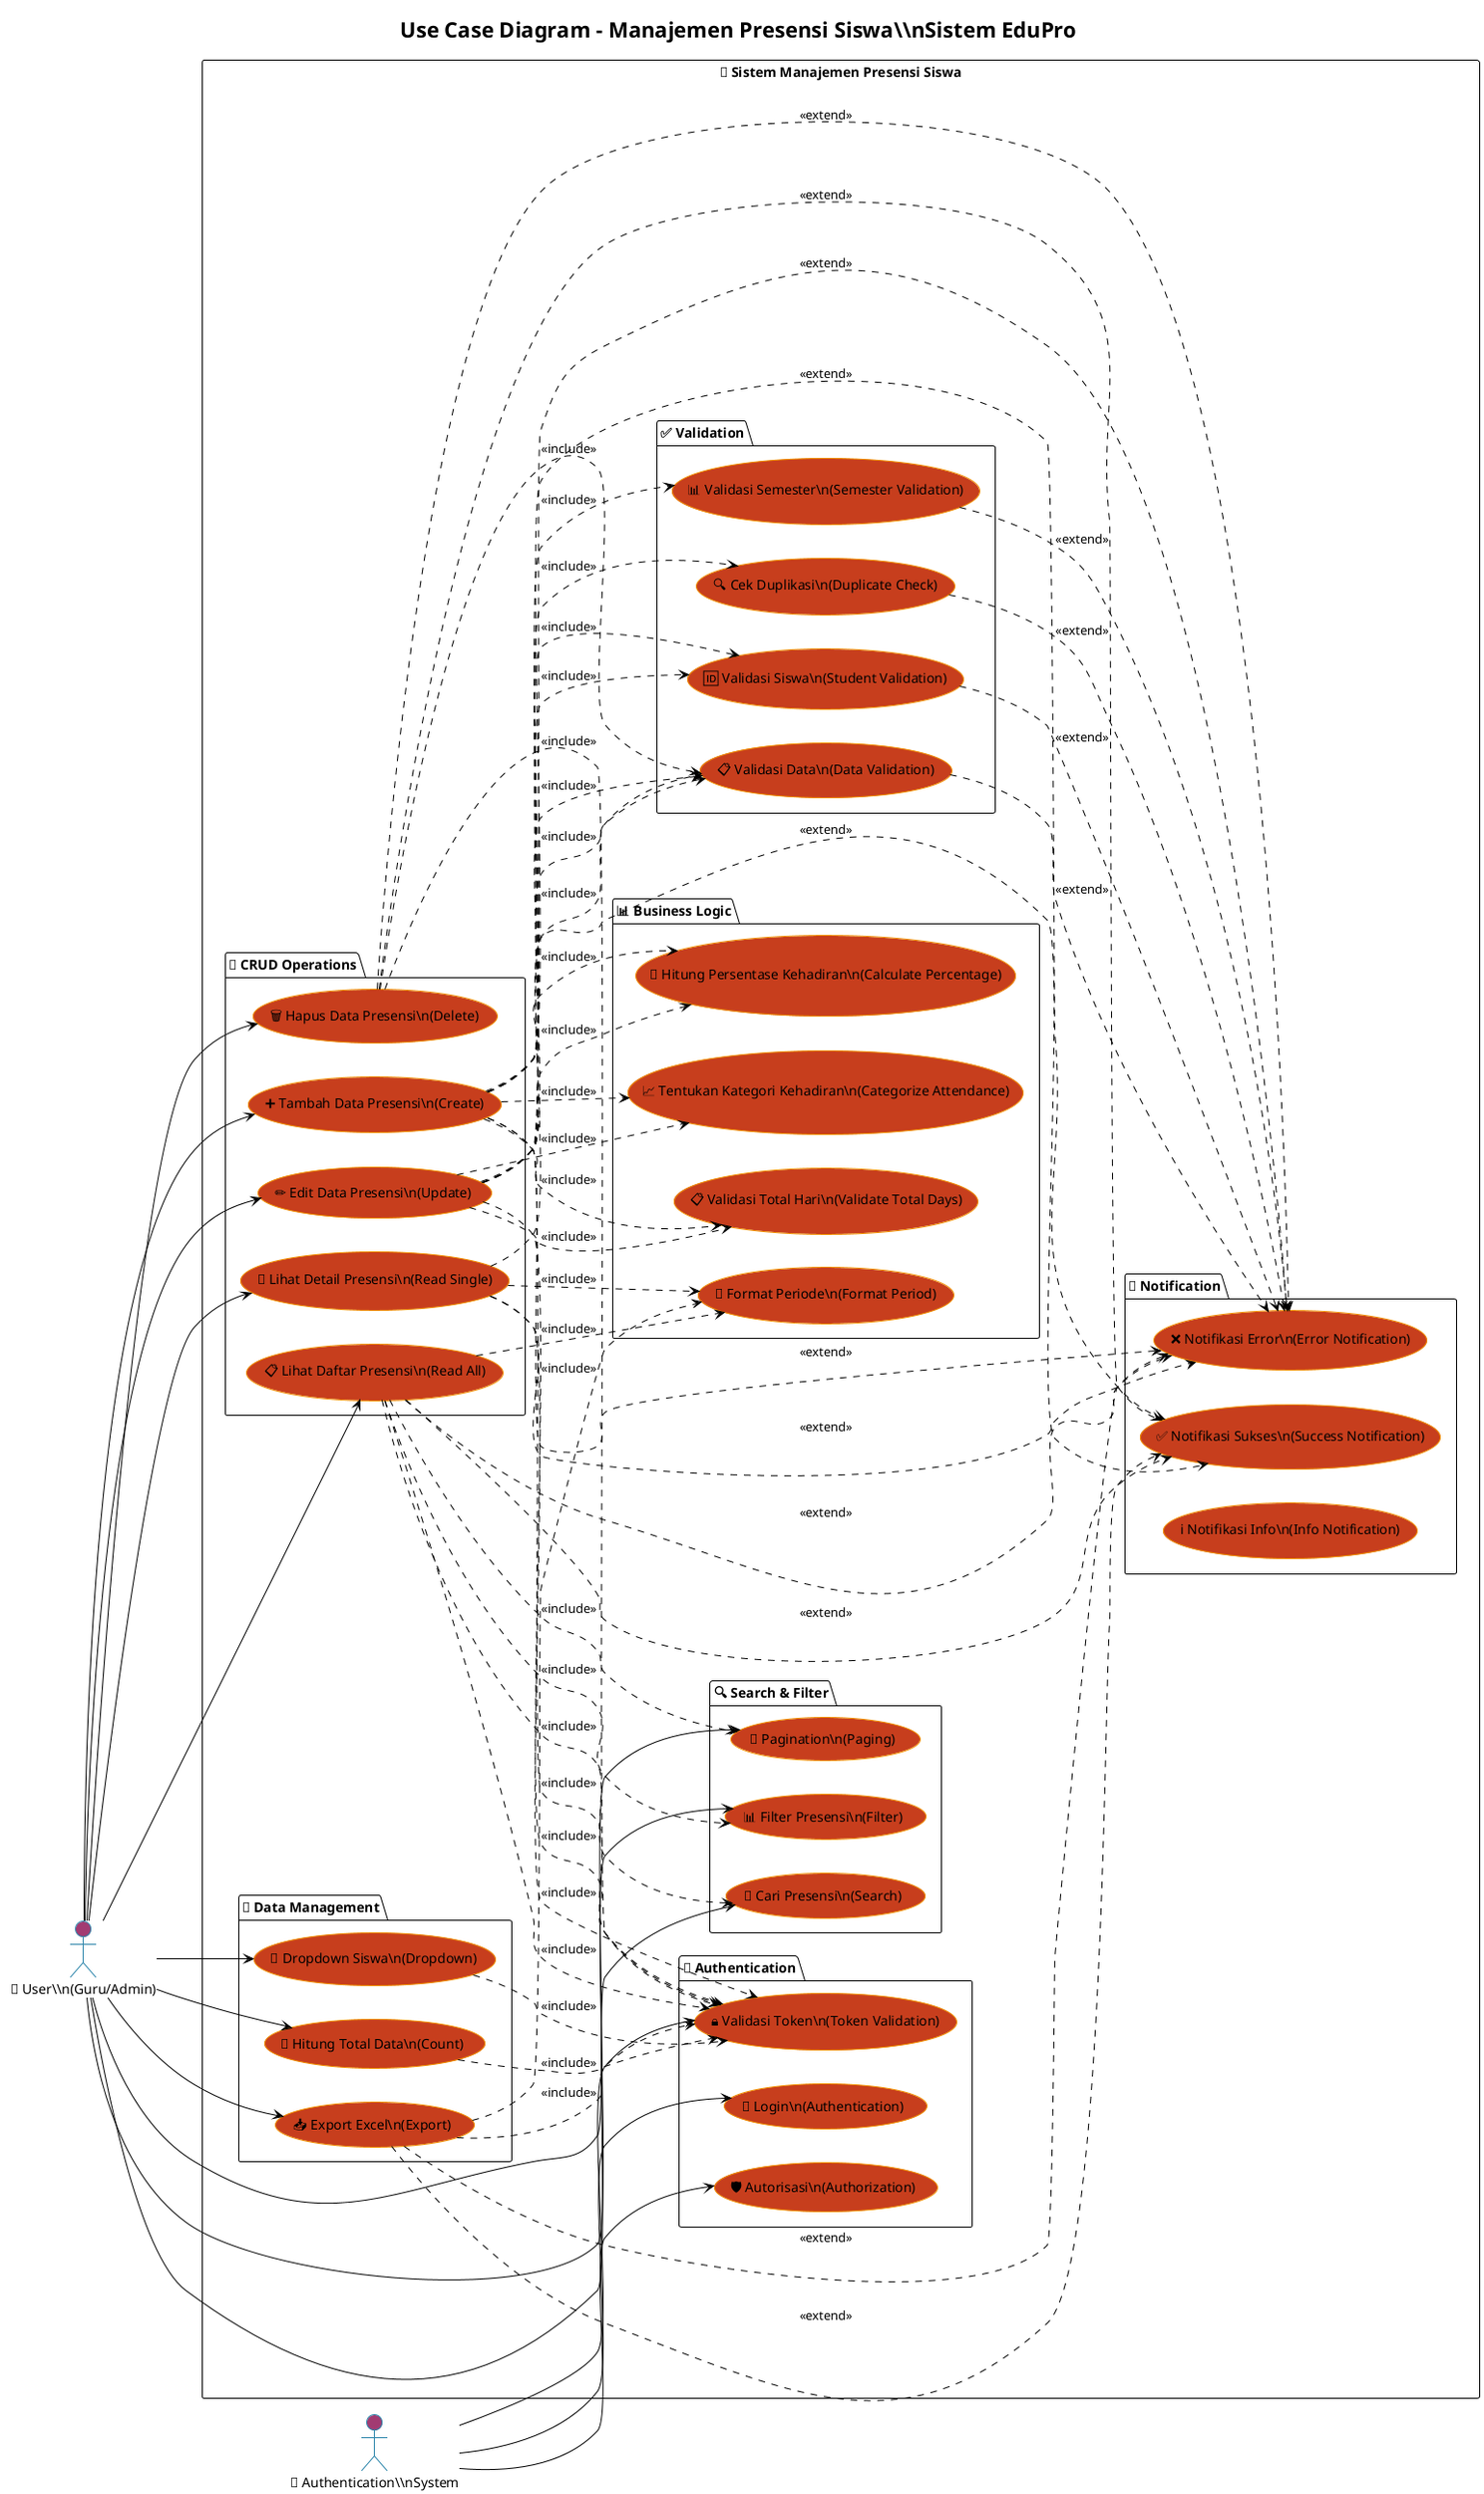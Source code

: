 @startuml Use_Case_Diagram_Manajemen_Presensi
!theme plain
skinparam backgroundColor #FFFFFF
skinparam actorBorderColor #2E86AB
skinparam actorBackgroundColor #A23B72
skinparam usecaseBorderColor #F18F01
skinparam usecaseBackgroundColor #C73E1D

title Use Case Diagram - Manajemen Presensi Siswa\\\\nSistem EduPro

left to right direction

' Actors
actor "👤 User\\\\n(Guru/Admin)" as User
actor "🔐 Authentication\\\\nSystem" as Auth

' System Boundary
rectangle "📅 Sistem Manajemen Presensi Siswa" {
    
    ' Core CRUD Operations
    package "🔄 CRUD Operations" {
        usecase "➕ Tambah Data Presensi\\\\n(Create)" as UC1
        usecase "📋 Lihat Daftar Presensi\\\\n(Read All)" as UC2
        usecase "👤 Lihat Detail Presensi\\\\n(Read Single)" as UC3
        usecase "✏️ Edit Data Presensi\\\\n(Update)" as UC4
        usecase "🗑️ Hapus Data Presensi\\\\n(Delete)" as UC5
    }
    
    ' Search & Filter Operations
    package "🔍 Search & Filter" {
        usecase "🔎 Cari Presensi\\\\n(Search)" as UC6
        usecase "📊 Filter Presensi\\\\n(Filter)" as UC7
        usecase "📄 Pagination\\\\n(Paging)" as UC8
    }
    
    ' Data Management Operations
    package "📁 Data Management" {
        usecase "📥 Export Excel\\\\n(Export)" as UC9
        usecase "🔢 Hitung Total Data\\\\n(Count)" as UC10
        usecase "📝 Dropdown Siswa\\\\n(Dropdown)" as UC11
    }
    
    ' Business Logic Operations
    package "📊 Business Logic" {
        usecase "🧮 Hitung Persentase Kehadiran\\\\n(Calculate Percentage)" as UC12
        usecase "📈 Tentukan Kategori Kehadiran\\\\n(Categorize Attendance)" as UC13
        usecase "📋 Validasi Total Hari\\\\n(Validate Total Days)" as UC14
        usecase "📅 Format Periode\\\\n(Format Period)" as UC15
    }
    
    ' Validation Operations
    package "✅ Validation" {
        usecase "🆔 Validasi Siswa\\\\n(Student Validation)" as UC16
        usecase "📋 Validasi Data\\\\n(Data Validation)" as UC17
        usecase "🔍 Cek Duplikasi\\\\n(Duplicate Check)" as UC18
        usecase "📊 Validasi Semester\\\\n(Semester Validation)" as UC19
    }
    
    ' Authentication Operations
    package "🔐 Authentication" {
        usecase "🔑 Login\\\\n(Authentication)" as UC20
        usecase "🛡️ Autorisasi\\\\n(Authorization)" as UC21
        usecase "🔒 Validasi Token\\\\n(Token Validation)" as UC22
    }
    
    ' Notification Operations
    package "🔔 Notification" {
        usecase "✅ Notifikasi Sukses\\\\n(Success Notification)" as UC23
        usecase "❌ Notifikasi Error\\\\n(Error Notification)" as UC24
        usecase "ℹ️ Notifikasi Info\\\\n(Info Notification)" as UC25
    }
}

' User Relationships
User --> UC1
User --> UC2
User --> UC3
User --> UC4
User --> UC5
User --> UC6
User --> UC7
User --> UC8
User --> UC9
User --> UC10
User --> UC11

' Authentication System Relationships
Auth --> UC20
Auth --> UC21
Auth --> UC22

' Include Relationships
UC1 ..> UC16 : <<include>>
UC1 ..> UC17 : <<include>>
UC1 ..> UC18 : <<include>>
UC1 ..> UC19 : <<include>>
UC1 ..> UC12 : <<include>>
UC1 ..> UC13 : <<include>>
UC1 ..> UC14 : <<include>>
UC1 ..> UC22 : <<include>>

UC2 ..> UC22 : <<include>>
UC2 ..> UC6 : <<include>>
UC2 ..> UC7 : <<include>>
UC2 ..> UC8 : <<include>>
UC2 ..> UC15 : <<include>>

UC3 ..> UC22 : <<include>>
UC3 ..> UC17 : <<include>>
UC3 ..> UC15 : <<include>>

UC4 ..> UC22 : <<include>>
UC4 ..> UC16 : <<include>>
UC4 ..> UC17 : <<include>>
UC4 ..> UC12 : <<include>>
UC4 ..> UC13 : <<include>>
UC4 ..> UC14 : <<include>>

UC5 ..> UC22 : <<include>>
UC5 ..> UC17 : <<include>>

UC9 ..> UC22 : <<include>>
UC9 ..> UC15 : <<include>>

UC10 ..> UC22 : <<include>>
UC11 ..> UC22 : <<include>>

' Extend Relationships
UC1 ..> UC23 : <<extend>>
UC1 ..> UC24 : <<extend>>
UC2 ..> UC23 : <<extend>>
UC2 ..> UC24 : <<extend>>
UC3 ..> UC24 : <<extend>>
UC4 ..> UC23 : <<extend>>
UC4 ..> UC24 : <<extend>>
UC5 ..> UC23 : <<extend>>
UC5 ..> UC24 : <<extend>>
UC9 ..> UC23 : <<extend>>
UC9 ..> UC24 : <<extend>>
UC16 ..> UC24 : <<extend>>
UC17 ..> UC24 : <<extend>>
UC18 ..> UC24 : <<extend>>
UC19 ..> UC24 : <<extend>>

@enduml 